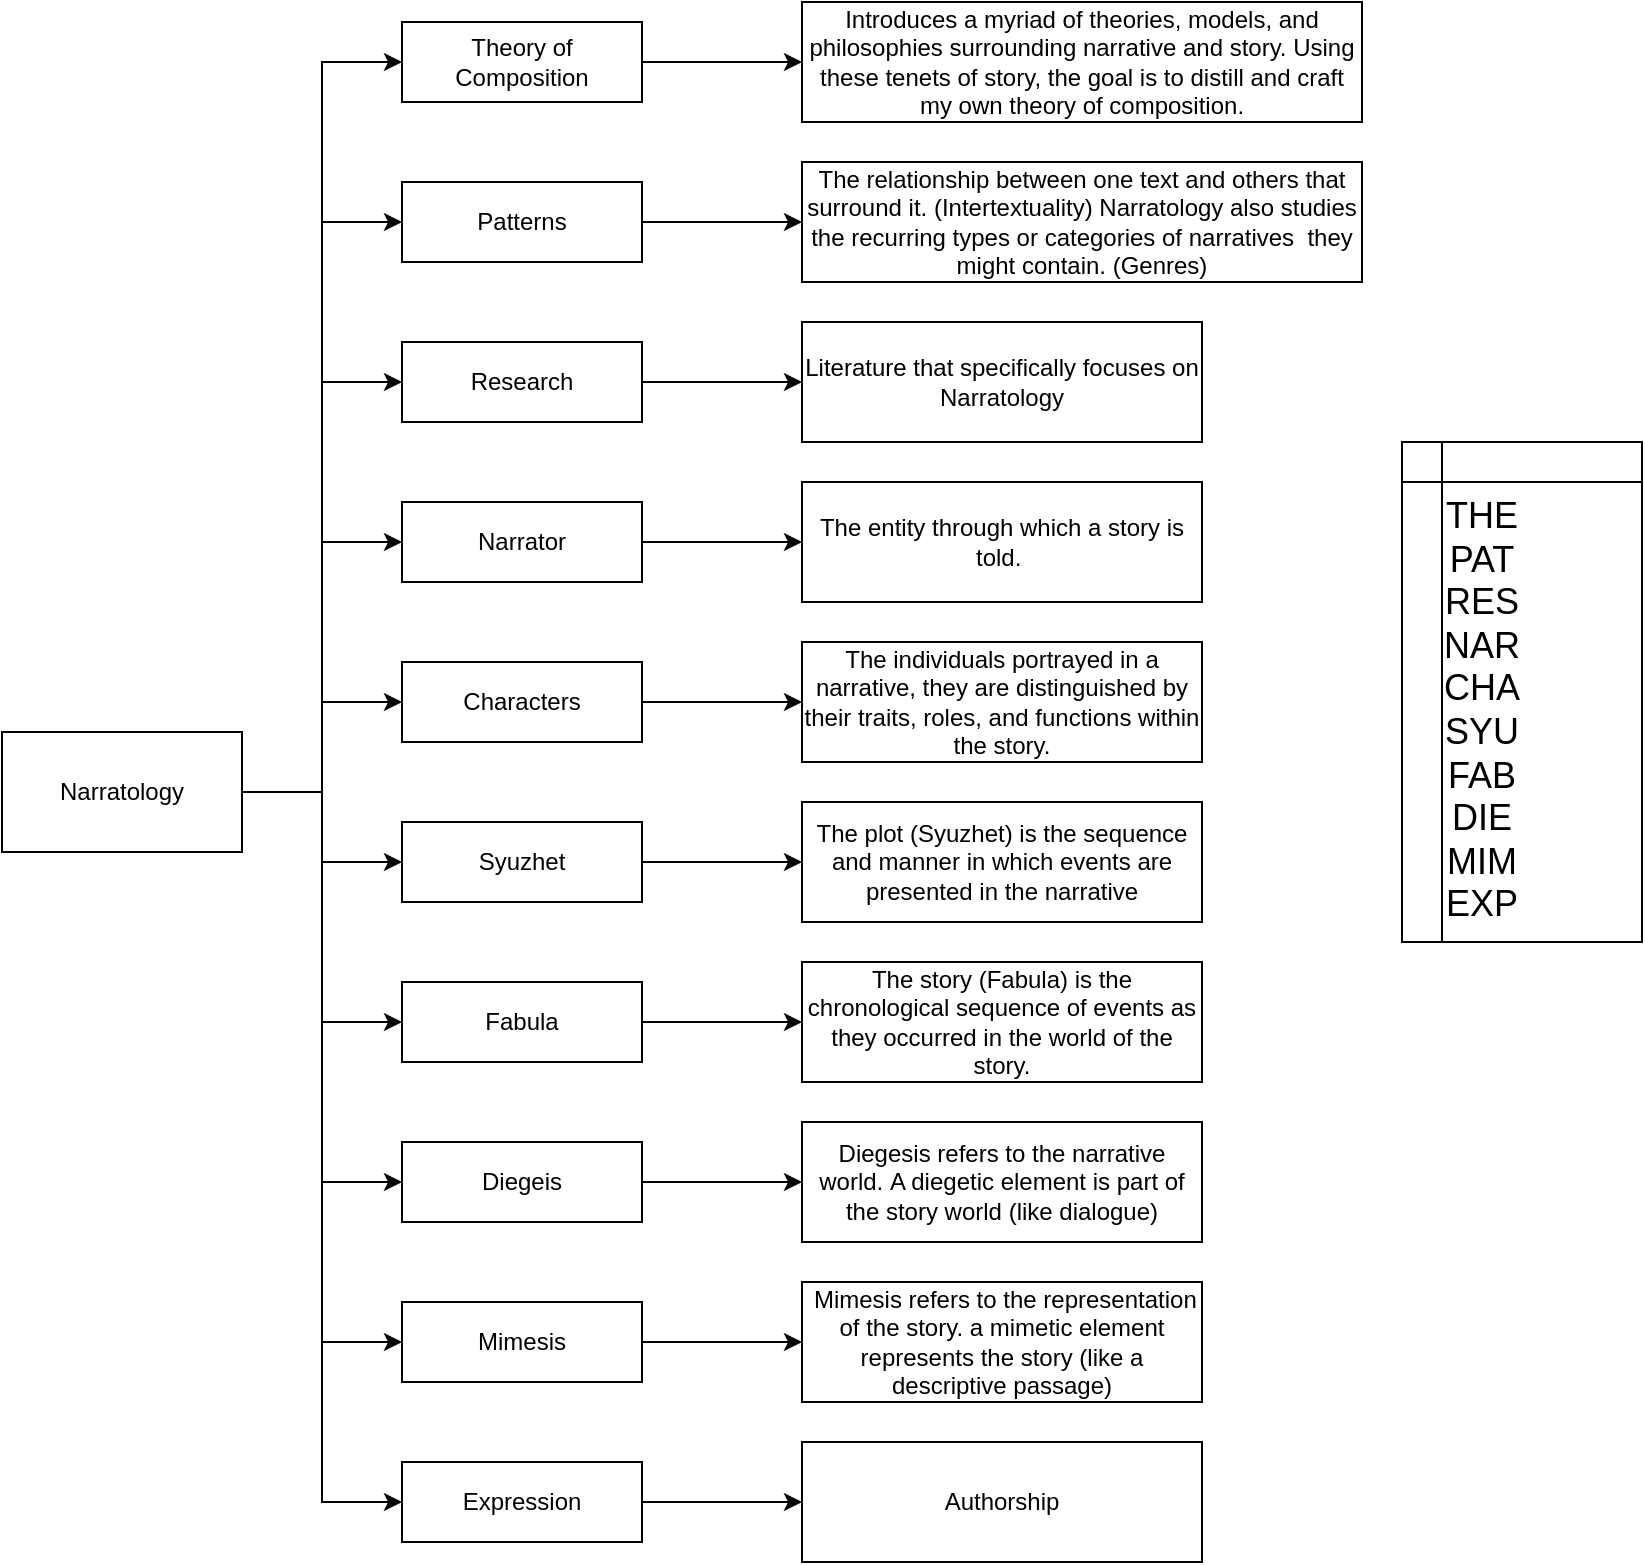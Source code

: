 <mxfile version="22.1.2" type="device">
  <diagram name="Page-1" id="smcQzOhiuEvdkw2aSfRC">
    <mxGraphModel dx="1434" dy="836" grid="1" gridSize="10" guides="1" tooltips="1" connect="1" arrows="1" fold="1" page="1" pageScale="1" pageWidth="1100" pageHeight="850" math="0" shadow="0">
      <root>
        <mxCell id="0" />
        <mxCell id="1" parent="0" />
        <mxCell id="I2OX1gjJgS594v17q29d-15" style="edgeStyle=orthogonalEdgeStyle;rounded=0;orthogonalLoop=1;jettySize=auto;html=1;exitX=1;exitY=0.5;exitDx=0;exitDy=0;entryX=0;entryY=0.5;entryDx=0;entryDy=0;" edge="1" parent="1" source="I2OX1gjJgS594v17q29d-1" target="I2OX1gjJgS594v17q29d-2">
          <mxGeometry relative="1" as="geometry" />
        </mxCell>
        <mxCell id="I2OX1gjJgS594v17q29d-17" style="edgeStyle=orthogonalEdgeStyle;rounded=0;orthogonalLoop=1;jettySize=auto;html=1;exitX=1;exitY=0.5;exitDx=0;exitDy=0;entryX=0;entryY=0.5;entryDx=0;entryDy=0;" edge="1" parent="1" source="I2OX1gjJgS594v17q29d-1" target="I2OX1gjJgS594v17q29d-6">
          <mxGeometry relative="1" as="geometry" />
        </mxCell>
        <mxCell id="I2OX1gjJgS594v17q29d-18" style="edgeStyle=orthogonalEdgeStyle;rounded=0;orthogonalLoop=1;jettySize=auto;html=1;exitX=1;exitY=0.5;exitDx=0;exitDy=0;entryX=0;entryY=0.5;entryDx=0;entryDy=0;" edge="1" parent="1" source="I2OX1gjJgS594v17q29d-1" target="I2OX1gjJgS594v17q29d-7">
          <mxGeometry relative="1" as="geometry" />
        </mxCell>
        <mxCell id="I2OX1gjJgS594v17q29d-19" style="edgeStyle=orthogonalEdgeStyle;rounded=0;orthogonalLoop=1;jettySize=auto;html=1;exitX=1;exitY=0.5;exitDx=0;exitDy=0;entryX=0;entryY=0.5;entryDx=0;entryDy=0;" edge="1" parent="1" source="I2OX1gjJgS594v17q29d-1" target="I2OX1gjJgS594v17q29d-8">
          <mxGeometry relative="1" as="geometry" />
        </mxCell>
        <mxCell id="I2OX1gjJgS594v17q29d-23" style="edgeStyle=orthogonalEdgeStyle;rounded=0;orthogonalLoop=1;jettySize=auto;html=1;exitX=1;exitY=0.5;exitDx=0;exitDy=0;entryX=0;entryY=0.5;entryDx=0;entryDy=0;" edge="1" parent="1" source="I2OX1gjJgS594v17q29d-1" target="I2OX1gjJgS594v17q29d-10">
          <mxGeometry relative="1" as="geometry" />
        </mxCell>
        <mxCell id="I2OX1gjJgS594v17q29d-24" style="edgeStyle=orthogonalEdgeStyle;rounded=0;orthogonalLoop=1;jettySize=auto;html=1;exitX=1;exitY=0.5;exitDx=0;exitDy=0;entryX=0;entryY=0.5;entryDx=0;entryDy=0;" edge="1" parent="1" source="I2OX1gjJgS594v17q29d-1" target="I2OX1gjJgS594v17q29d-11">
          <mxGeometry relative="1" as="geometry" />
        </mxCell>
        <mxCell id="I2OX1gjJgS594v17q29d-25" style="edgeStyle=orthogonalEdgeStyle;rounded=0;orthogonalLoop=1;jettySize=auto;html=1;exitX=1;exitY=0.5;exitDx=0;exitDy=0;entryX=0;entryY=0.5;entryDx=0;entryDy=0;" edge="1" parent="1" source="I2OX1gjJgS594v17q29d-1" target="I2OX1gjJgS594v17q29d-12">
          <mxGeometry relative="1" as="geometry" />
        </mxCell>
        <mxCell id="I2OX1gjJgS594v17q29d-26" style="edgeStyle=orthogonalEdgeStyle;rounded=0;orthogonalLoop=1;jettySize=auto;html=1;exitX=1;exitY=0.5;exitDx=0;exitDy=0;entryX=0;entryY=0.5;entryDx=0;entryDy=0;" edge="1" parent="1" source="I2OX1gjJgS594v17q29d-1" target="I2OX1gjJgS594v17q29d-13">
          <mxGeometry relative="1" as="geometry" />
        </mxCell>
        <mxCell id="I2OX1gjJgS594v17q29d-27" style="edgeStyle=orthogonalEdgeStyle;rounded=0;orthogonalLoop=1;jettySize=auto;html=1;exitX=1;exitY=0.5;exitDx=0;exitDy=0;entryX=0;entryY=0.5;entryDx=0;entryDy=0;" edge="1" parent="1" source="I2OX1gjJgS594v17q29d-1" target="I2OX1gjJgS594v17q29d-14">
          <mxGeometry relative="1" as="geometry" />
        </mxCell>
        <mxCell id="I2OX1gjJgS594v17q29d-1" value="Narratology" style="rounded=0;whiteSpace=wrap;html=1;" vertex="1" parent="1">
          <mxGeometry x="80" y="395" width="120" height="60" as="geometry" />
        </mxCell>
        <mxCell id="I2OX1gjJgS594v17q29d-47" value="" style="edgeStyle=orthogonalEdgeStyle;rounded=0;orthogonalLoop=1;jettySize=auto;html=1;" edge="1" parent="1" source="I2OX1gjJgS594v17q29d-2" target="I2OX1gjJgS594v17q29d-46">
          <mxGeometry relative="1" as="geometry" />
        </mxCell>
        <mxCell id="I2OX1gjJgS594v17q29d-2" value="Theory of Composition" style="whiteSpace=wrap;html=1;rounded=0;" vertex="1" parent="1">
          <mxGeometry x="280" y="40" width="120" height="40" as="geometry" />
        </mxCell>
        <mxCell id="I2OX1gjJgS594v17q29d-45" value="" style="edgeStyle=orthogonalEdgeStyle;rounded=0;orthogonalLoop=1;jettySize=auto;html=1;" edge="1" parent="1" source="I2OX1gjJgS594v17q29d-6" target="I2OX1gjJgS594v17q29d-44">
          <mxGeometry relative="1" as="geometry" />
        </mxCell>
        <mxCell id="I2OX1gjJgS594v17q29d-6" value="Patterns" style="whiteSpace=wrap;html=1;rounded=0;" vertex="1" parent="1">
          <mxGeometry x="280" y="120" width="120" height="40" as="geometry" />
        </mxCell>
        <mxCell id="I2OX1gjJgS594v17q29d-43" value="" style="edgeStyle=orthogonalEdgeStyle;rounded=0;orthogonalLoop=1;jettySize=auto;html=1;" edge="1" parent="1" source="I2OX1gjJgS594v17q29d-7" target="I2OX1gjJgS594v17q29d-42">
          <mxGeometry relative="1" as="geometry" />
        </mxCell>
        <mxCell id="I2OX1gjJgS594v17q29d-7" value="Research" style="whiteSpace=wrap;html=1;rounded=0;" vertex="1" parent="1">
          <mxGeometry x="280" y="200" width="120" height="40" as="geometry" />
        </mxCell>
        <mxCell id="I2OX1gjJgS594v17q29d-39" value="" style="edgeStyle=orthogonalEdgeStyle;rounded=0;orthogonalLoop=1;jettySize=auto;html=1;" edge="1" parent="1" source="I2OX1gjJgS594v17q29d-8" target="I2OX1gjJgS594v17q29d-38">
          <mxGeometry relative="1" as="geometry" />
        </mxCell>
        <mxCell id="I2OX1gjJgS594v17q29d-8" value="Narrator" style="whiteSpace=wrap;html=1;rounded=0;" vertex="1" parent="1">
          <mxGeometry x="280" y="280" width="120" height="40" as="geometry" />
        </mxCell>
        <mxCell id="I2OX1gjJgS594v17q29d-37" value="" style="edgeStyle=orthogonalEdgeStyle;rounded=0;orthogonalLoop=1;jettySize=auto;html=1;" edge="1" parent="1" source="I2OX1gjJgS594v17q29d-9" target="I2OX1gjJgS594v17q29d-36">
          <mxGeometry relative="1" as="geometry" />
        </mxCell>
        <mxCell id="I2OX1gjJgS594v17q29d-9" value="Characters" style="whiteSpace=wrap;html=1;rounded=0;" vertex="1" parent="1">
          <mxGeometry x="280" y="360" width="120" height="40" as="geometry" />
        </mxCell>
        <mxCell id="I2OX1gjJgS594v17q29d-29" value="" style="edgeStyle=orthogonalEdgeStyle;rounded=0;orthogonalLoop=1;jettySize=auto;html=1;" edge="1" parent="1" source="I2OX1gjJgS594v17q29d-10" target="I2OX1gjJgS594v17q29d-28">
          <mxGeometry relative="1" as="geometry" />
        </mxCell>
        <mxCell id="I2OX1gjJgS594v17q29d-10" value="Syuzhet" style="whiteSpace=wrap;html=1;rounded=0;" vertex="1" parent="1">
          <mxGeometry x="280" y="440" width="120" height="40" as="geometry" />
        </mxCell>
        <mxCell id="I2OX1gjJgS594v17q29d-31" value="" style="edgeStyle=orthogonalEdgeStyle;rounded=0;orthogonalLoop=1;jettySize=auto;html=1;" edge="1" parent="1" source="I2OX1gjJgS594v17q29d-11" target="I2OX1gjJgS594v17q29d-30">
          <mxGeometry relative="1" as="geometry" />
        </mxCell>
        <mxCell id="I2OX1gjJgS594v17q29d-11" value="Fabula" style="whiteSpace=wrap;html=1;rounded=0;" vertex="1" parent="1">
          <mxGeometry x="280" y="520" width="120" height="40" as="geometry" />
        </mxCell>
        <mxCell id="I2OX1gjJgS594v17q29d-33" value="" style="edgeStyle=orthogonalEdgeStyle;rounded=0;orthogonalLoop=1;jettySize=auto;html=1;" edge="1" parent="1" source="I2OX1gjJgS594v17q29d-12" target="I2OX1gjJgS594v17q29d-32">
          <mxGeometry relative="1" as="geometry" />
        </mxCell>
        <mxCell id="I2OX1gjJgS594v17q29d-12" value="Diegeis" style="whiteSpace=wrap;html=1;rounded=0;" vertex="1" parent="1">
          <mxGeometry x="280" y="600" width="120" height="40" as="geometry" />
        </mxCell>
        <mxCell id="I2OX1gjJgS594v17q29d-35" value="" style="edgeStyle=orthogonalEdgeStyle;rounded=0;orthogonalLoop=1;jettySize=auto;html=1;" edge="1" parent="1" source="I2OX1gjJgS594v17q29d-13" target="I2OX1gjJgS594v17q29d-34">
          <mxGeometry relative="1" as="geometry" />
        </mxCell>
        <mxCell id="I2OX1gjJgS594v17q29d-13" value="Mimesis" style="whiteSpace=wrap;html=1;rounded=0;" vertex="1" parent="1">
          <mxGeometry x="280" y="680" width="120" height="40" as="geometry" />
        </mxCell>
        <mxCell id="I2OX1gjJgS594v17q29d-41" value="" style="edgeStyle=orthogonalEdgeStyle;rounded=0;orthogonalLoop=1;jettySize=auto;html=1;" edge="1" parent="1" source="I2OX1gjJgS594v17q29d-14" target="I2OX1gjJgS594v17q29d-40">
          <mxGeometry relative="1" as="geometry" />
        </mxCell>
        <mxCell id="I2OX1gjJgS594v17q29d-14" value="Expression" style="whiteSpace=wrap;html=1;rounded=0;" vertex="1" parent="1">
          <mxGeometry x="280" y="760" width="120" height="40" as="geometry" />
        </mxCell>
        <mxCell id="I2OX1gjJgS594v17q29d-20" style="edgeStyle=orthogonalEdgeStyle;rounded=0;orthogonalLoop=1;jettySize=auto;html=1;exitX=1;exitY=0.5;exitDx=0;exitDy=0;entryX=0;entryY=0.5;entryDx=0;entryDy=0;" edge="1" parent="1" source="I2OX1gjJgS594v17q29d-1" target="I2OX1gjJgS594v17q29d-9">
          <mxGeometry relative="1" as="geometry" />
        </mxCell>
        <mxCell id="I2OX1gjJgS594v17q29d-28" value="The plot (Syuzhet) is the sequence and manner in which events are presented in the narrative" style="whiteSpace=wrap;html=1;rounded=0;" vertex="1" parent="1">
          <mxGeometry x="480" y="430" width="200" height="60" as="geometry" />
        </mxCell>
        <mxCell id="I2OX1gjJgS594v17q29d-30" value="The story (Fabula) is the chronological sequence of events as they occurred in the world of the story." style="whiteSpace=wrap;html=1;rounded=0;" vertex="1" parent="1">
          <mxGeometry x="480" y="510" width="200" height="60" as="geometry" />
        </mxCell>
        <mxCell id="I2OX1gjJgS594v17q29d-32" value="Diegesis refers to the narrative world.&amp;nbsp;A diegetic element is part of the story world (like dialogue)" style="whiteSpace=wrap;html=1;rounded=0;" vertex="1" parent="1">
          <mxGeometry x="480" y="590" width="200" height="60" as="geometry" />
        </mxCell>
        <mxCell id="I2OX1gjJgS594v17q29d-34" value="&amp;nbsp;Mimesis refers to the representation of the story.&amp;nbsp;a mimetic element represents the story (like a descriptive passage)" style="whiteSpace=wrap;html=1;rounded=0;" vertex="1" parent="1">
          <mxGeometry x="480" y="670" width="200" height="60" as="geometry" />
        </mxCell>
        <mxCell id="I2OX1gjJgS594v17q29d-36" value="The individuals portrayed in a narrative, they are distinguished by their traits, roles, and functions within the story." style="whiteSpace=wrap;html=1;rounded=0;" vertex="1" parent="1">
          <mxGeometry x="480" y="350" width="200" height="60" as="geometry" />
        </mxCell>
        <mxCell id="I2OX1gjJgS594v17q29d-38" value="The entity through which a story is told.&amp;nbsp;" style="whiteSpace=wrap;html=1;rounded=0;" vertex="1" parent="1">
          <mxGeometry x="480" y="270" width="200" height="60" as="geometry" />
        </mxCell>
        <mxCell id="I2OX1gjJgS594v17q29d-40" value="Authorship" style="whiteSpace=wrap;html=1;rounded=0;" vertex="1" parent="1">
          <mxGeometry x="480" y="750" width="200" height="60" as="geometry" />
        </mxCell>
        <mxCell id="I2OX1gjJgS594v17q29d-42" value="Literature that specifically focuses on Narratology" style="whiteSpace=wrap;html=1;rounded=0;" vertex="1" parent="1">
          <mxGeometry x="480" y="190" width="200" height="60" as="geometry" />
        </mxCell>
        <mxCell id="I2OX1gjJgS594v17q29d-44" value="The relationship between one text and others that surround it. (Intertextuality) Narratology also studies the recurring types or categories of narratives&amp;nbsp; they might contain. (Genres)" style="whiteSpace=wrap;html=1;rounded=0;" vertex="1" parent="1">
          <mxGeometry x="480" y="110" width="280" height="60" as="geometry" />
        </mxCell>
        <mxCell id="I2OX1gjJgS594v17q29d-46" value="Introduces a myriad of theories, models, and philosophies surrounding narrative and story. Using these tenets of story, the goal is to distill and craft my own theory of composition." style="whiteSpace=wrap;html=1;rounded=0;" vertex="1" parent="1">
          <mxGeometry x="480" y="30" width="280" height="60" as="geometry" />
        </mxCell>
        <mxCell id="I2OX1gjJgS594v17q29d-74" value="" style="shape=internalStorage;whiteSpace=wrap;html=1;backgroundOutline=1;" vertex="1" parent="1">
          <mxGeometry x="780" y="250" width="120" height="250" as="geometry" />
        </mxCell>
        <mxCell id="I2OX1gjJgS594v17q29d-71" value="&lt;span style=&quot;font-size: 18px; text-align: left;&quot;&gt;THE&lt;br&gt;PAT&lt;/span&gt;&lt;br style=&quot;font-size: 18px; text-align: left;&quot;&gt;&lt;span style=&quot;font-size: 18px; text-align: left;&quot;&gt;RES&lt;/span&gt;&lt;br style=&quot;font-size: 18px; text-align: left;&quot;&gt;&lt;span style=&quot;font-size: 18px; text-align: left;&quot;&gt;NAR&lt;/span&gt;&lt;br style=&quot;font-size: 18px; text-align: left;&quot;&gt;&lt;span style=&quot;font-size: 18px; text-align: left;&quot;&gt;CHA&lt;/span&gt;&lt;br style=&quot;font-size: 18px; text-align: left;&quot;&gt;&lt;span style=&quot;font-size: 18px; text-align: left;&quot;&gt;SYU&lt;/span&gt;&lt;br style=&quot;font-size: 18px; text-align: left;&quot;&gt;&lt;span style=&quot;font-size: 18px; text-align: left;&quot;&gt;FAB&lt;/span&gt;&lt;br style=&quot;font-size: 18px; text-align: left;&quot;&gt;&lt;span style=&quot;font-size: 18px; text-align: left;&quot;&gt;DIE&lt;/span&gt;&lt;br style=&quot;font-size: 18px; text-align: left;&quot;&gt;&lt;span style=&quot;font-size: 18px; text-align: left;&quot;&gt;MIM&lt;/span&gt;&lt;br style=&quot;font-size: 18px; text-align: left;&quot;&gt;&lt;span style=&quot;font-size: 18px; text-align: left;&quot;&gt;EXP&lt;/span&gt;" style="text;strokeColor=none;align=center;fillColor=none;html=1;verticalAlign=top;whiteSpace=wrap;rounded=0;" vertex="1" parent="1">
          <mxGeometry x="790" y="270" width="60" height="220" as="geometry" />
        </mxCell>
        <mxCell id="I2OX1gjJgS594v17q29d-77" value="NOLOGY::" style="text;html=1;strokeColor=none;fillColor=none;align=center;verticalAlign=middle;whiteSpace=wrap;rounded=0;fontStyle=1;fontSize=15;fontColor=#FFFFFF;" vertex="1" parent="1">
          <mxGeometry x="780" y="220" width="70" height="30" as="geometry" />
        </mxCell>
      </root>
    </mxGraphModel>
  </diagram>
</mxfile>
